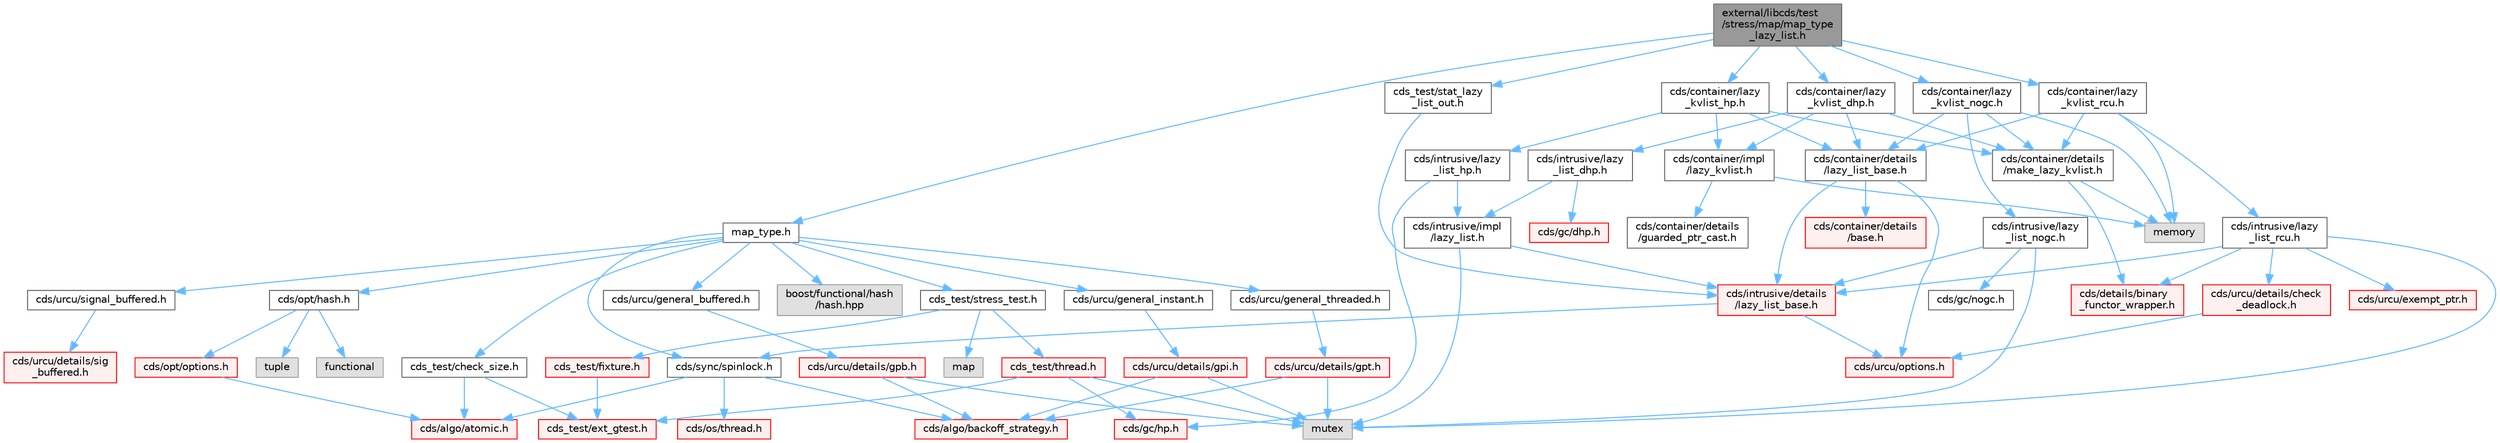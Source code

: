 digraph "external/libcds/test/stress/map/map_type_lazy_list.h"
{
 // LATEX_PDF_SIZE
  bgcolor="transparent";
  edge [fontname=Helvetica,fontsize=10,labelfontname=Helvetica,labelfontsize=10];
  node [fontname=Helvetica,fontsize=10,shape=box,height=0.2,width=0.4];
  Node1 [id="Node000001",label="external/libcds/test\l/stress/map/map_type\l_lazy_list.h",height=0.2,width=0.4,color="gray40", fillcolor="grey60", style="filled", fontcolor="black",tooltip=" "];
  Node1 -> Node2 [id="edge1_Node000001_Node000002",color="steelblue1",style="solid",tooltip=" "];
  Node2 [id="Node000002",label="map_type.h",height=0.2,width=0.4,color="grey40", fillcolor="white", style="filled",URL="$map__type_8h.html",tooltip=" "];
  Node2 -> Node3 [id="edge2_Node000002_Node000003",color="steelblue1",style="solid",tooltip=" "];
  Node3 [id="Node000003",label="cds/urcu/general_instant.h",height=0.2,width=0.4,color="grey40", fillcolor="white", style="filled",URL="$general__instant_8h.html",tooltip=" "];
  Node3 -> Node4 [id="edge3_Node000003_Node000004",color="steelblue1",style="solid",tooltip=" "];
  Node4 [id="Node000004",label="cds/urcu/details/gpi.h",height=0.2,width=0.4,color="red", fillcolor="#FFF0F0", style="filled",URL="$gpi_8h.html",tooltip=" "];
  Node4 -> Node5 [id="edge4_Node000004_Node000005",color="steelblue1",style="solid",tooltip=" "];
  Node5 [id="Node000005",label="mutex",height=0.2,width=0.4,color="grey60", fillcolor="#E0E0E0", style="filled",tooltip=" "];
  Node4 -> Node54 [id="edge5_Node000004_Node000054",color="steelblue1",style="solid",tooltip=" "];
  Node54 [id="Node000054",label="cds/algo/backoff_strategy.h",height=0.2,width=0.4,color="red", fillcolor="#FFF0F0", style="filled",URL="$backoff__strategy_8h.html",tooltip=" "];
  Node2 -> Node58 [id="edge6_Node000002_Node000058",color="steelblue1",style="solid",tooltip=" "];
  Node58 [id="Node000058",label="cds/urcu/general_buffered.h",height=0.2,width=0.4,color="grey40", fillcolor="white", style="filled",URL="$general__buffered_8h.html",tooltip=" "];
  Node58 -> Node59 [id="edge7_Node000058_Node000059",color="steelblue1",style="solid",tooltip=" "];
  Node59 [id="Node000059",label="cds/urcu/details/gpb.h",height=0.2,width=0.4,color="red", fillcolor="#FFF0F0", style="filled",URL="$gpb_8h.html",tooltip=" "];
  Node59 -> Node5 [id="edge8_Node000059_Node000005",color="steelblue1",style="solid",tooltip=" "];
  Node59 -> Node54 [id="edge9_Node000059_Node000054",color="steelblue1",style="solid",tooltip=" "];
  Node2 -> Node72 [id="edge10_Node000002_Node000072",color="steelblue1",style="solid",tooltip=" "];
  Node72 [id="Node000072",label="cds/urcu/general_threaded.h",height=0.2,width=0.4,color="grey40", fillcolor="white", style="filled",URL="$general__threaded_8h.html",tooltip=" "];
  Node72 -> Node73 [id="edge11_Node000072_Node000073",color="steelblue1",style="solid",tooltip=" "];
  Node73 [id="Node000073",label="cds/urcu/details/gpt.h",height=0.2,width=0.4,color="red", fillcolor="#FFF0F0", style="filled",URL="$gpt_8h.html",tooltip=" "];
  Node73 -> Node5 [id="edge12_Node000073_Node000005",color="steelblue1",style="solid",tooltip=" "];
  Node73 -> Node54 [id="edge13_Node000073_Node000054",color="steelblue1",style="solid",tooltip=" "];
  Node2 -> Node76 [id="edge14_Node000002_Node000076",color="steelblue1",style="solid",tooltip=" "];
  Node76 [id="Node000076",label="cds/urcu/signal_buffered.h",height=0.2,width=0.4,color="grey40", fillcolor="white", style="filled",URL="$signal__buffered_8h.html",tooltip=" "];
  Node76 -> Node77 [id="edge15_Node000076_Node000077",color="steelblue1",style="solid",tooltip=" "];
  Node77 [id="Node000077",label="cds/urcu/details/sig\l_buffered.h",height=0.2,width=0.4,color="red", fillcolor="#FFF0F0", style="filled",URL="$sig__buffered_8h.html",tooltip=" "];
  Node2 -> Node79 [id="edge16_Node000002_Node000079",color="steelblue1",style="solid",tooltip=" "];
  Node79 [id="Node000079",label="cds/sync/spinlock.h",height=0.2,width=0.4,color="grey40", fillcolor="white", style="filled",URL="$sync_2spinlock_8h.html",tooltip=" "];
  Node79 -> Node9 [id="edge17_Node000079_Node000009",color="steelblue1",style="solid",tooltip=" "];
  Node9 [id="Node000009",label="cds/algo/atomic.h",height=0.2,width=0.4,color="red", fillcolor="#FFF0F0", style="filled",URL="$external_2libcds_2cds_2algo_2atomic_8h.html",tooltip=" "];
  Node79 -> Node43 [id="edge18_Node000079_Node000043",color="steelblue1",style="solid",tooltip=" "];
  Node43 [id="Node000043",label="cds/os/thread.h",height=0.2,width=0.4,color="red", fillcolor="#FFF0F0", style="filled",URL="$cds_2os_2thread_8h.html",tooltip=" "];
  Node79 -> Node54 [id="edge19_Node000079_Node000054",color="steelblue1",style="solid",tooltip=" "];
  Node2 -> Node80 [id="edge20_Node000002_Node000080",color="steelblue1",style="solid",tooltip=" "];
  Node80 [id="Node000080",label="cds/opt/hash.h",height=0.2,width=0.4,color="grey40", fillcolor="white", style="filled",URL="$external_2libcds_2cds_2opt_2hash_8h.html",tooltip=" "];
  Node80 -> Node81 [id="edge21_Node000080_Node000081",color="steelblue1",style="solid",tooltip=" "];
  Node81 [id="Node000081",label="tuple",height=0.2,width=0.4,color="grey60", fillcolor="#E0E0E0", style="filled",tooltip=" "];
  Node80 -> Node82 [id="edge22_Node000080_Node000082",color="steelblue1",style="solid",tooltip=" "];
  Node82 [id="Node000082",label="functional",height=0.2,width=0.4,color="grey60", fillcolor="#E0E0E0", style="filled",tooltip=" "];
  Node80 -> Node66 [id="edge23_Node000080_Node000066",color="steelblue1",style="solid",tooltip=" "];
  Node66 [id="Node000066",label="cds/opt/options.h",height=0.2,width=0.4,color="red", fillcolor="#FFF0F0", style="filled",URL="$opt_2options_8h.html",tooltip=" "];
  Node66 -> Node9 [id="edge24_Node000066_Node000009",color="steelblue1",style="solid",tooltip=" "];
  Node2 -> Node83 [id="edge25_Node000002_Node000083",color="steelblue1",style="solid",tooltip=" "];
  Node83 [id="Node000083",label="boost/functional/hash\l/hash.hpp",height=0.2,width=0.4,color="grey60", fillcolor="#E0E0E0", style="filled",tooltip=" "];
  Node2 -> Node84 [id="edge26_Node000002_Node000084",color="steelblue1",style="solid",tooltip=" "];
  Node84 [id="Node000084",label="cds_test/stress_test.h",height=0.2,width=0.4,color="grey40", fillcolor="white", style="filled",URL="$stress__test_8h.html",tooltip=" "];
  Node84 -> Node85 [id="edge27_Node000084_Node000085",color="steelblue1",style="solid",tooltip=" "];
  Node85 [id="Node000085",label="map",height=0.2,width=0.4,color="grey60", fillcolor="#E0E0E0", style="filled",tooltip=" "];
  Node84 -> Node86 [id="edge28_Node000084_Node000086",color="steelblue1",style="solid",tooltip=" "];
  Node86 [id="Node000086",label="cds_test/fixture.h",height=0.2,width=0.4,color="red", fillcolor="#FFF0F0", style="filled",URL="$fixture_8h.html",tooltip=" "];
  Node86 -> Node87 [id="edge29_Node000086_Node000087",color="steelblue1",style="solid",tooltip=" "];
  Node87 [id="Node000087",label="cds_test/ext_gtest.h",height=0.2,width=0.4,color="red", fillcolor="#FFF0F0", style="filled",URL="$ext__gtest_8h.html",tooltip=" "];
  Node84 -> Node91 [id="edge30_Node000084_Node000091",color="steelblue1",style="solid",tooltip=" "];
  Node91 [id="Node000091",label="cds_test/thread.h",height=0.2,width=0.4,color="red", fillcolor="#FFF0F0", style="filled",URL="$test_2include_2cds__test_2thread_8h.html",tooltip=" "];
  Node91 -> Node87 [id="edge31_Node000091_Node000087",color="steelblue1",style="solid",tooltip=" "];
  Node91 -> Node5 [id="edge32_Node000091_Node000005",color="steelblue1",style="solid",tooltip=" "];
  Node91 -> Node93 [id="edge33_Node000091_Node000093",color="steelblue1",style="solid",tooltip=" "];
  Node93 [id="Node000093",label="cds/gc/hp.h",height=0.2,width=0.4,color="red", fillcolor="#FFF0F0", style="filled",URL="$hp_8h.html",tooltip=" "];
  Node2 -> Node95 [id="edge34_Node000002_Node000095",color="steelblue1",style="solid",tooltip=" "];
  Node95 [id="Node000095",label="cds_test/check_size.h",height=0.2,width=0.4,color="grey40", fillcolor="white", style="filled",URL="$check__size_8h.html",tooltip=" "];
  Node95 -> Node87 [id="edge35_Node000095_Node000087",color="steelblue1",style="solid",tooltip=" "];
  Node95 -> Node9 [id="edge36_Node000095_Node000009",color="steelblue1",style="solid",tooltip=" "];
  Node1 -> Node96 [id="edge37_Node000001_Node000096",color="steelblue1",style="solid",tooltip=" "];
  Node96 [id="Node000096",label="cds/container/lazy\l_kvlist_hp.h",height=0.2,width=0.4,color="grey40", fillcolor="white", style="filled",URL="$lazy__kvlist__hp_8h.html",tooltip=" "];
  Node96 -> Node97 [id="edge38_Node000096_Node000097",color="steelblue1",style="solid",tooltip=" "];
  Node97 [id="Node000097",label="cds/container/details\l/lazy_list_base.h",height=0.2,width=0.4,color="grey40", fillcolor="white", style="filled",URL="$container_2details_2lazy__list__base_8h.html",tooltip=" "];
  Node97 -> Node62 [id="edge39_Node000097_Node000062",color="steelblue1",style="solid",tooltip=" "];
  Node62 [id="Node000062",label="cds/container/details\l/base.h",height=0.2,width=0.4,color="red", fillcolor="#FFF0F0", style="filled",URL="$external_2libcds_2cds_2container_2details_2base_8h.html",tooltip=" "];
  Node97 -> Node98 [id="edge40_Node000097_Node000098",color="steelblue1",style="solid",tooltip=" "];
  Node98 [id="Node000098",label="cds/intrusive/details\l/lazy_list_base.h",height=0.2,width=0.4,color="red", fillcolor="#FFF0F0", style="filled",URL="$intrusive_2details_2lazy__list__base_8h.html",tooltip=" "];
  Node98 -> Node79 [id="edge41_Node000098_Node000079",color="steelblue1",style="solid",tooltip=" "];
  Node98 -> Node101 [id="edge42_Node000098_Node000101",color="steelblue1",style="solid",tooltip=" "];
  Node101 [id="Node000101",label="cds/urcu/options.h",height=0.2,width=0.4,color="red", fillcolor="#FFF0F0", style="filled",URL="$urcu_2options_8h.html",tooltip=" "];
  Node97 -> Node101 [id="edge43_Node000097_Node000101",color="steelblue1",style="solid",tooltip=" "];
  Node96 -> Node102 [id="edge44_Node000096_Node000102",color="steelblue1",style="solid",tooltip=" "];
  Node102 [id="Node000102",label="cds/intrusive/lazy\l_list_hp.h",height=0.2,width=0.4,color="grey40", fillcolor="white", style="filled",URL="$intrusive_2lazy__list__hp_8h.html",tooltip=" "];
  Node102 -> Node103 [id="edge45_Node000102_Node000103",color="steelblue1",style="solid",tooltip=" "];
  Node103 [id="Node000103",label="cds/intrusive/impl\l/lazy_list.h",height=0.2,width=0.4,color="grey40", fillcolor="white", style="filled",URL="$intrusive_2impl_2lazy__list_8h.html",tooltip=" "];
  Node103 -> Node5 [id="edge46_Node000103_Node000005",color="steelblue1",style="solid",tooltip=" "];
  Node103 -> Node98 [id="edge47_Node000103_Node000098",color="steelblue1",style="solid",tooltip=" "];
  Node102 -> Node93 [id="edge48_Node000102_Node000093",color="steelblue1",style="solid",tooltip=" "];
  Node96 -> Node104 [id="edge49_Node000096_Node000104",color="steelblue1",style="solid",tooltip=" "];
  Node104 [id="Node000104",label="cds/container/details\l/make_lazy_kvlist.h",height=0.2,width=0.4,color="grey40", fillcolor="white", style="filled",URL="$make__lazy__kvlist_8h.html",tooltip=" "];
  Node104 -> Node105 [id="edge50_Node000104_Node000105",color="steelblue1",style="solid",tooltip=" "];
  Node105 [id="Node000105",label="cds/details/binary\l_functor_wrapper.h",height=0.2,width=0.4,color="red", fillcolor="#FFF0F0", style="filled",URL="$binary__functor__wrapper_8h.html",tooltip=" "];
  Node104 -> Node18 [id="edge51_Node000104_Node000018",color="steelblue1",style="solid",tooltip=" "];
  Node18 [id="Node000018",label="memory",height=0.2,width=0.4,color="grey60", fillcolor="#E0E0E0", style="filled",tooltip=" "];
  Node96 -> Node106 [id="edge52_Node000096_Node000106",color="steelblue1",style="solid",tooltip=" "];
  Node106 [id="Node000106",label="cds/container/impl\l/lazy_kvlist.h",height=0.2,width=0.4,color="grey40", fillcolor="white", style="filled",URL="$lazy__kvlist_8h.html",tooltip=" "];
  Node106 -> Node18 [id="edge53_Node000106_Node000018",color="steelblue1",style="solid",tooltip=" "];
  Node106 -> Node107 [id="edge54_Node000106_Node000107",color="steelblue1",style="solid",tooltip=" "];
  Node107 [id="Node000107",label="cds/container/details\l/guarded_ptr_cast.h",height=0.2,width=0.4,color="grey40", fillcolor="white", style="filled",URL="$guarded__ptr__cast_8h.html",tooltip=" "];
  Node1 -> Node108 [id="edge55_Node000001_Node000108",color="steelblue1",style="solid",tooltip=" "];
  Node108 [id="Node000108",label="cds/container/lazy\l_kvlist_dhp.h",height=0.2,width=0.4,color="grey40", fillcolor="white", style="filled",URL="$lazy__kvlist__dhp_8h.html",tooltip=" "];
  Node108 -> Node97 [id="edge56_Node000108_Node000097",color="steelblue1",style="solid",tooltip=" "];
  Node108 -> Node109 [id="edge57_Node000108_Node000109",color="steelblue1",style="solid",tooltip=" "];
  Node109 [id="Node000109",label="cds/intrusive/lazy\l_list_dhp.h",height=0.2,width=0.4,color="grey40", fillcolor="white", style="filled",URL="$intrusive_2lazy__list__dhp_8h.html",tooltip=" "];
  Node109 -> Node103 [id="edge58_Node000109_Node000103",color="steelblue1",style="solid",tooltip=" "];
  Node109 -> Node110 [id="edge59_Node000109_Node000110",color="steelblue1",style="solid",tooltip=" "];
  Node110 [id="Node000110",label="cds/gc/dhp.h",height=0.2,width=0.4,color="red", fillcolor="#FFF0F0", style="filled",URL="$dhp_8h.html",tooltip=" "];
  Node108 -> Node104 [id="edge60_Node000108_Node000104",color="steelblue1",style="solid",tooltip=" "];
  Node108 -> Node106 [id="edge61_Node000108_Node000106",color="steelblue1",style="solid",tooltip=" "];
  Node1 -> Node113 [id="edge62_Node000001_Node000113",color="steelblue1",style="solid",tooltip=" "];
  Node113 [id="Node000113",label="cds/container/lazy\l_kvlist_rcu.h",height=0.2,width=0.4,color="grey40", fillcolor="white", style="filled",URL="$lazy__kvlist__rcu_8h.html",tooltip=" "];
  Node113 -> Node18 [id="edge63_Node000113_Node000018",color="steelblue1",style="solid",tooltip=" "];
  Node113 -> Node97 [id="edge64_Node000113_Node000097",color="steelblue1",style="solid",tooltip=" "];
  Node113 -> Node114 [id="edge65_Node000113_Node000114",color="steelblue1",style="solid",tooltip=" "];
  Node114 [id="Node000114",label="cds/intrusive/lazy\l_list_rcu.h",height=0.2,width=0.4,color="grey40", fillcolor="white", style="filled",URL="$intrusive_2lazy__list__rcu_8h.html",tooltip=" "];
  Node114 -> Node5 [id="edge66_Node000114_Node000005",color="steelblue1",style="solid",tooltip=" "];
  Node114 -> Node98 [id="edge67_Node000114_Node000098",color="steelblue1",style="solid",tooltip=" "];
  Node114 -> Node115 [id="edge68_Node000114_Node000115",color="steelblue1",style="solid",tooltip=" "];
  Node115 [id="Node000115",label="cds/urcu/details/check\l_deadlock.h",height=0.2,width=0.4,color="red", fillcolor="#FFF0F0", style="filled",URL="$check__deadlock_8h.html",tooltip=" "];
  Node115 -> Node101 [id="edge69_Node000115_Node000101",color="steelblue1",style="solid",tooltip=" "];
  Node114 -> Node105 [id="edge70_Node000114_Node000105",color="steelblue1",style="solid",tooltip=" "];
  Node114 -> Node116 [id="edge71_Node000114_Node000116",color="steelblue1",style="solid",tooltip=" "];
  Node116 [id="Node000116",label="cds/urcu/exempt_ptr.h",height=0.2,width=0.4,color="red", fillcolor="#FFF0F0", style="filled",URL="$exempt__ptr_8h.html",tooltip=" "];
  Node113 -> Node104 [id="edge72_Node000113_Node000104",color="steelblue1",style="solid",tooltip=" "];
  Node1 -> Node117 [id="edge73_Node000001_Node000117",color="steelblue1",style="solid",tooltip=" "];
  Node117 [id="Node000117",label="cds/container/lazy\l_kvlist_nogc.h",height=0.2,width=0.4,color="grey40", fillcolor="white", style="filled",URL="$lazy__kvlist__nogc_8h.html",tooltip=" "];
  Node117 -> Node18 [id="edge74_Node000117_Node000018",color="steelblue1",style="solid",tooltip=" "];
  Node117 -> Node97 [id="edge75_Node000117_Node000097",color="steelblue1",style="solid",tooltip=" "];
  Node117 -> Node118 [id="edge76_Node000117_Node000118",color="steelblue1",style="solid",tooltip=" "];
  Node118 [id="Node000118",label="cds/intrusive/lazy\l_list_nogc.h",height=0.2,width=0.4,color="grey40", fillcolor="white", style="filled",URL="$intrusive_2lazy__list__nogc_8h.html",tooltip=" "];
  Node118 -> Node5 [id="edge77_Node000118_Node000005",color="steelblue1",style="solid",tooltip=" "];
  Node118 -> Node98 [id="edge78_Node000118_Node000098",color="steelblue1",style="solid",tooltip=" "];
  Node118 -> Node119 [id="edge79_Node000118_Node000119",color="steelblue1",style="solid",tooltip=" "];
  Node119 [id="Node000119",label="cds/gc/nogc.h",height=0.2,width=0.4,color="grey40", fillcolor="white", style="filled",URL="$nogc_8h.html",tooltip=" "];
  Node117 -> Node104 [id="edge80_Node000117_Node000104",color="steelblue1",style="solid",tooltip=" "];
  Node1 -> Node120 [id="edge81_Node000001_Node000120",color="steelblue1",style="solid",tooltip=" "];
  Node120 [id="Node000120",label="cds_test/stat_lazy\l_list_out.h",height=0.2,width=0.4,color="grey40", fillcolor="white", style="filled",URL="$stat__lazy__list__out_8h.html",tooltip=" "];
  Node120 -> Node98 [id="edge82_Node000120_Node000098",color="steelblue1",style="solid",tooltip=" "];
}
